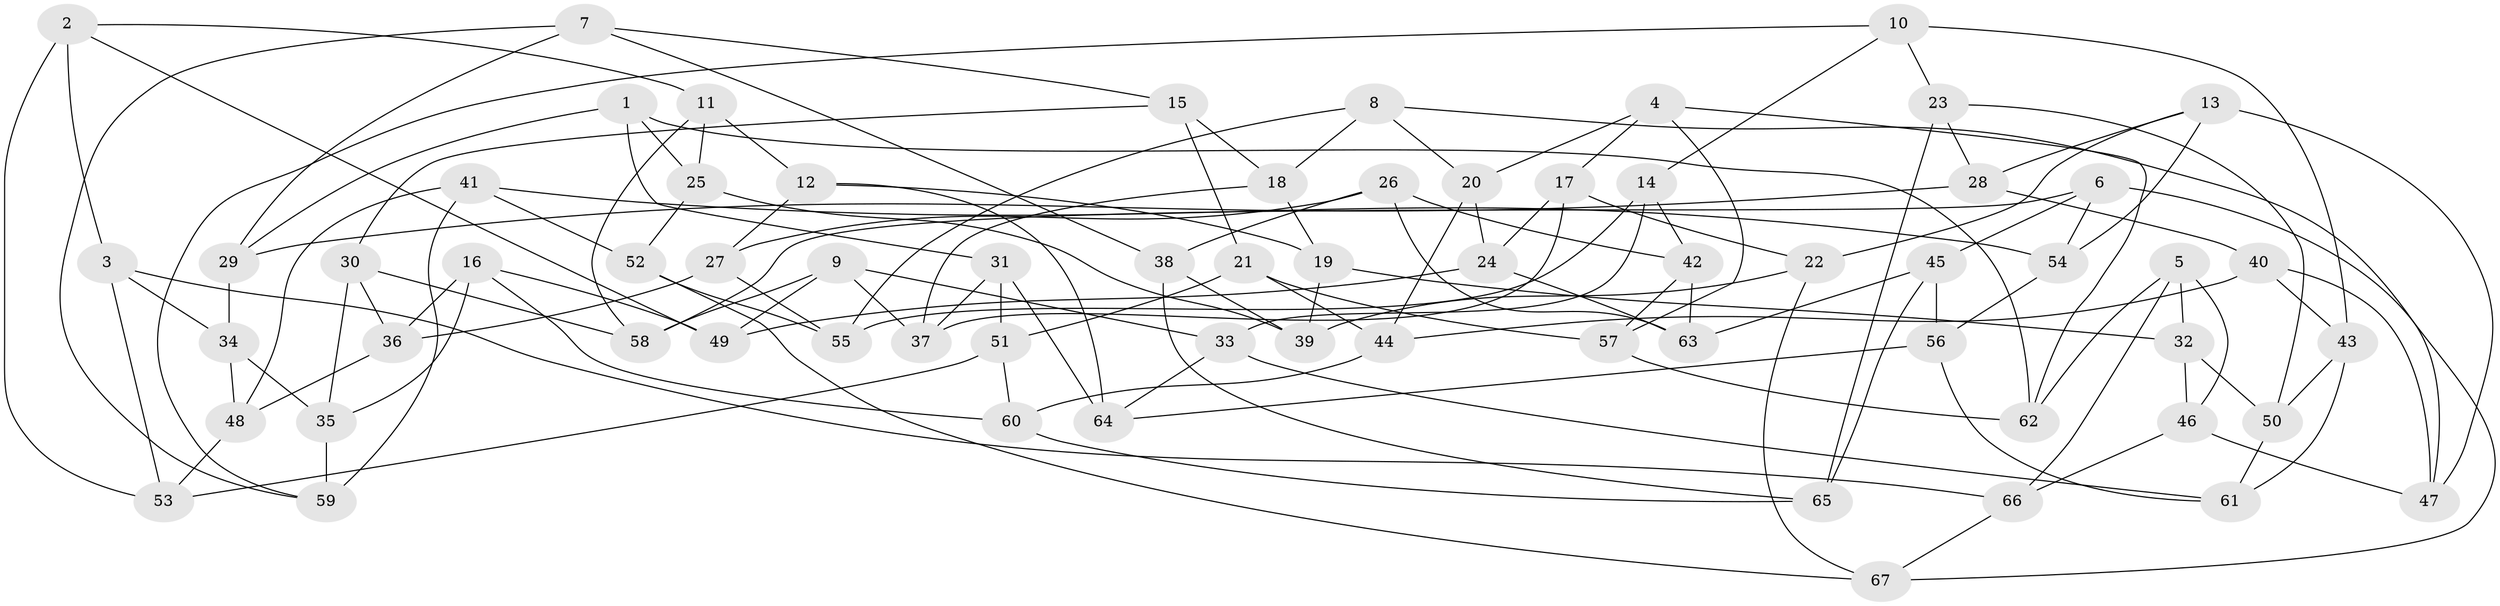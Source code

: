 // coarse degree distribution, {6: 0.46153846153846156, 5: 0.2564102564102564, 4: 0.28205128205128205}
// Generated by graph-tools (version 1.1) at 2025/24/03/03/25 07:24:22]
// undirected, 67 vertices, 134 edges
graph export_dot {
graph [start="1"]
  node [color=gray90,style=filled];
  1;
  2;
  3;
  4;
  5;
  6;
  7;
  8;
  9;
  10;
  11;
  12;
  13;
  14;
  15;
  16;
  17;
  18;
  19;
  20;
  21;
  22;
  23;
  24;
  25;
  26;
  27;
  28;
  29;
  30;
  31;
  32;
  33;
  34;
  35;
  36;
  37;
  38;
  39;
  40;
  41;
  42;
  43;
  44;
  45;
  46;
  47;
  48;
  49;
  50;
  51;
  52;
  53;
  54;
  55;
  56;
  57;
  58;
  59;
  60;
  61;
  62;
  63;
  64;
  65;
  66;
  67;
  1 -- 25;
  1 -- 62;
  1 -- 29;
  1 -- 31;
  2 -- 53;
  2 -- 11;
  2 -- 3;
  2 -- 49;
  3 -- 53;
  3 -- 66;
  3 -- 34;
  4 -- 20;
  4 -- 57;
  4 -- 17;
  4 -- 62;
  5 -- 32;
  5 -- 46;
  5 -- 62;
  5 -- 66;
  6 -- 45;
  6 -- 58;
  6 -- 54;
  6 -- 67;
  7 -- 38;
  7 -- 15;
  7 -- 29;
  7 -- 59;
  8 -- 20;
  8 -- 47;
  8 -- 18;
  8 -- 55;
  9 -- 49;
  9 -- 33;
  9 -- 37;
  9 -- 58;
  10 -- 59;
  10 -- 43;
  10 -- 14;
  10 -- 23;
  11 -- 25;
  11 -- 12;
  11 -- 58;
  12 -- 27;
  12 -- 64;
  12 -- 19;
  13 -- 22;
  13 -- 47;
  13 -- 28;
  13 -- 54;
  14 -- 42;
  14 -- 55;
  14 -- 33;
  15 -- 18;
  15 -- 21;
  15 -- 30;
  16 -- 36;
  16 -- 49;
  16 -- 60;
  16 -- 35;
  17 -- 22;
  17 -- 24;
  17 -- 37;
  18 -- 19;
  18 -- 37;
  19 -- 39;
  19 -- 32;
  20 -- 44;
  20 -- 24;
  21 -- 51;
  21 -- 57;
  21 -- 44;
  22 -- 67;
  22 -- 39;
  23 -- 28;
  23 -- 65;
  23 -- 50;
  24 -- 49;
  24 -- 63;
  25 -- 52;
  25 -- 39;
  26 -- 38;
  26 -- 42;
  26 -- 27;
  26 -- 63;
  27 -- 36;
  27 -- 55;
  28 -- 29;
  28 -- 40;
  29 -- 34;
  30 -- 35;
  30 -- 58;
  30 -- 36;
  31 -- 64;
  31 -- 51;
  31 -- 37;
  32 -- 50;
  32 -- 46;
  33 -- 61;
  33 -- 64;
  34 -- 35;
  34 -- 48;
  35 -- 59;
  36 -- 48;
  38 -- 39;
  38 -- 65;
  40 -- 47;
  40 -- 44;
  40 -- 43;
  41 -- 48;
  41 -- 59;
  41 -- 54;
  41 -- 52;
  42 -- 57;
  42 -- 63;
  43 -- 50;
  43 -- 61;
  44 -- 60;
  45 -- 63;
  45 -- 56;
  45 -- 65;
  46 -- 66;
  46 -- 47;
  48 -- 53;
  50 -- 61;
  51 -- 53;
  51 -- 60;
  52 -- 55;
  52 -- 67;
  54 -- 56;
  56 -- 61;
  56 -- 64;
  57 -- 62;
  60 -- 65;
  66 -- 67;
}
